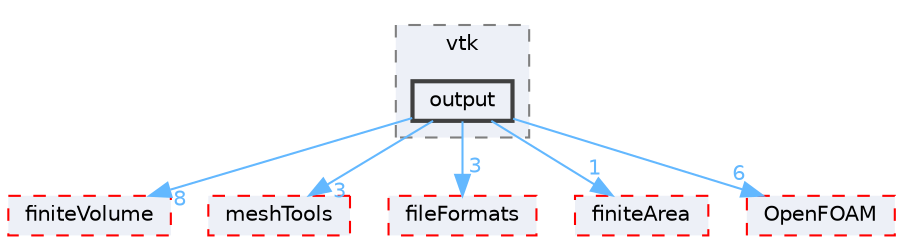 digraph "src/conversion/vtk/output"
{
 // LATEX_PDF_SIZE
  bgcolor="transparent";
  edge [fontname=Helvetica,fontsize=10,labelfontname=Helvetica,labelfontsize=10];
  node [fontname=Helvetica,fontsize=10,shape=box,height=0.2,width=0.4];
  compound=true
  subgraph clusterdir_12e416c3de93d25c20fbd14a90683549 {
    graph [ bgcolor="#edf0f7", pencolor="grey50", label="vtk", fontname=Helvetica,fontsize=10 style="filled,dashed", URL="dir_12e416c3de93d25c20fbd14a90683549.html",tooltip=""]
  dir_4d6c03f69b533690a888199a1ce9571d [label="output", fillcolor="#edf0f7", color="grey25", style="filled,bold", URL="dir_4d6c03f69b533690a888199a1ce9571d.html",tooltip=""];
  }
  dir_9bd15774b555cf7259a6fa18f99fe99b [label="finiteVolume", fillcolor="#edf0f7", color="red", style="filled,dashed", URL="dir_9bd15774b555cf7259a6fa18f99fe99b.html",tooltip=""];
  dir_ae30ad0bef50cf391b24c614251bb9fd [label="meshTools", fillcolor="#edf0f7", color="red", style="filled,dashed", URL="dir_ae30ad0bef50cf391b24c614251bb9fd.html",tooltip=""];
  dir_b05602f37bb521a7142c0a3e200b5f35 [label="fileFormats", fillcolor="#edf0f7", color="red", style="filled,dashed", URL="dir_b05602f37bb521a7142c0a3e200b5f35.html",tooltip=""];
  dir_b69a9eadfe761c231b266ce918b218a5 [label="finiteArea", fillcolor="#edf0f7", color="red", style="filled,dashed", URL="dir_b69a9eadfe761c231b266ce918b218a5.html",tooltip=""];
  dir_c5473ff19b20e6ec4dfe5c310b3778a8 [label="OpenFOAM", fillcolor="#edf0f7", color="red", style="filled,dashed", URL="dir_c5473ff19b20e6ec4dfe5c310b3778a8.html",tooltip=""];
  dir_4d6c03f69b533690a888199a1ce9571d->dir_9bd15774b555cf7259a6fa18f99fe99b [headlabel="8", labeldistance=1.5 headhref="dir_002737_001387.html" href="dir_002737_001387.html" color="steelblue1" fontcolor="steelblue1"];
  dir_4d6c03f69b533690a888199a1ce9571d->dir_ae30ad0bef50cf391b24c614251bb9fd [headlabel="3", labeldistance=1.5 headhref="dir_002737_002382.html" href="dir_002737_002382.html" color="steelblue1" fontcolor="steelblue1"];
  dir_4d6c03f69b533690a888199a1ce9571d->dir_b05602f37bb521a7142c0a3e200b5f35 [headlabel="3", labeldistance=1.5 headhref="dir_002737_001353.html" href="dir_002737_001353.html" color="steelblue1" fontcolor="steelblue1"];
  dir_4d6c03f69b533690a888199a1ce9571d->dir_b69a9eadfe761c231b266ce918b218a5 [headlabel="1", labeldistance=1.5 headhref="dir_002737_001385.html" href="dir_002737_001385.html" color="steelblue1" fontcolor="steelblue1"];
  dir_4d6c03f69b533690a888199a1ce9571d->dir_c5473ff19b20e6ec4dfe5c310b3778a8 [headlabel="6", labeldistance=1.5 headhref="dir_002737_002695.html" href="dir_002737_002695.html" color="steelblue1" fontcolor="steelblue1"];
}
